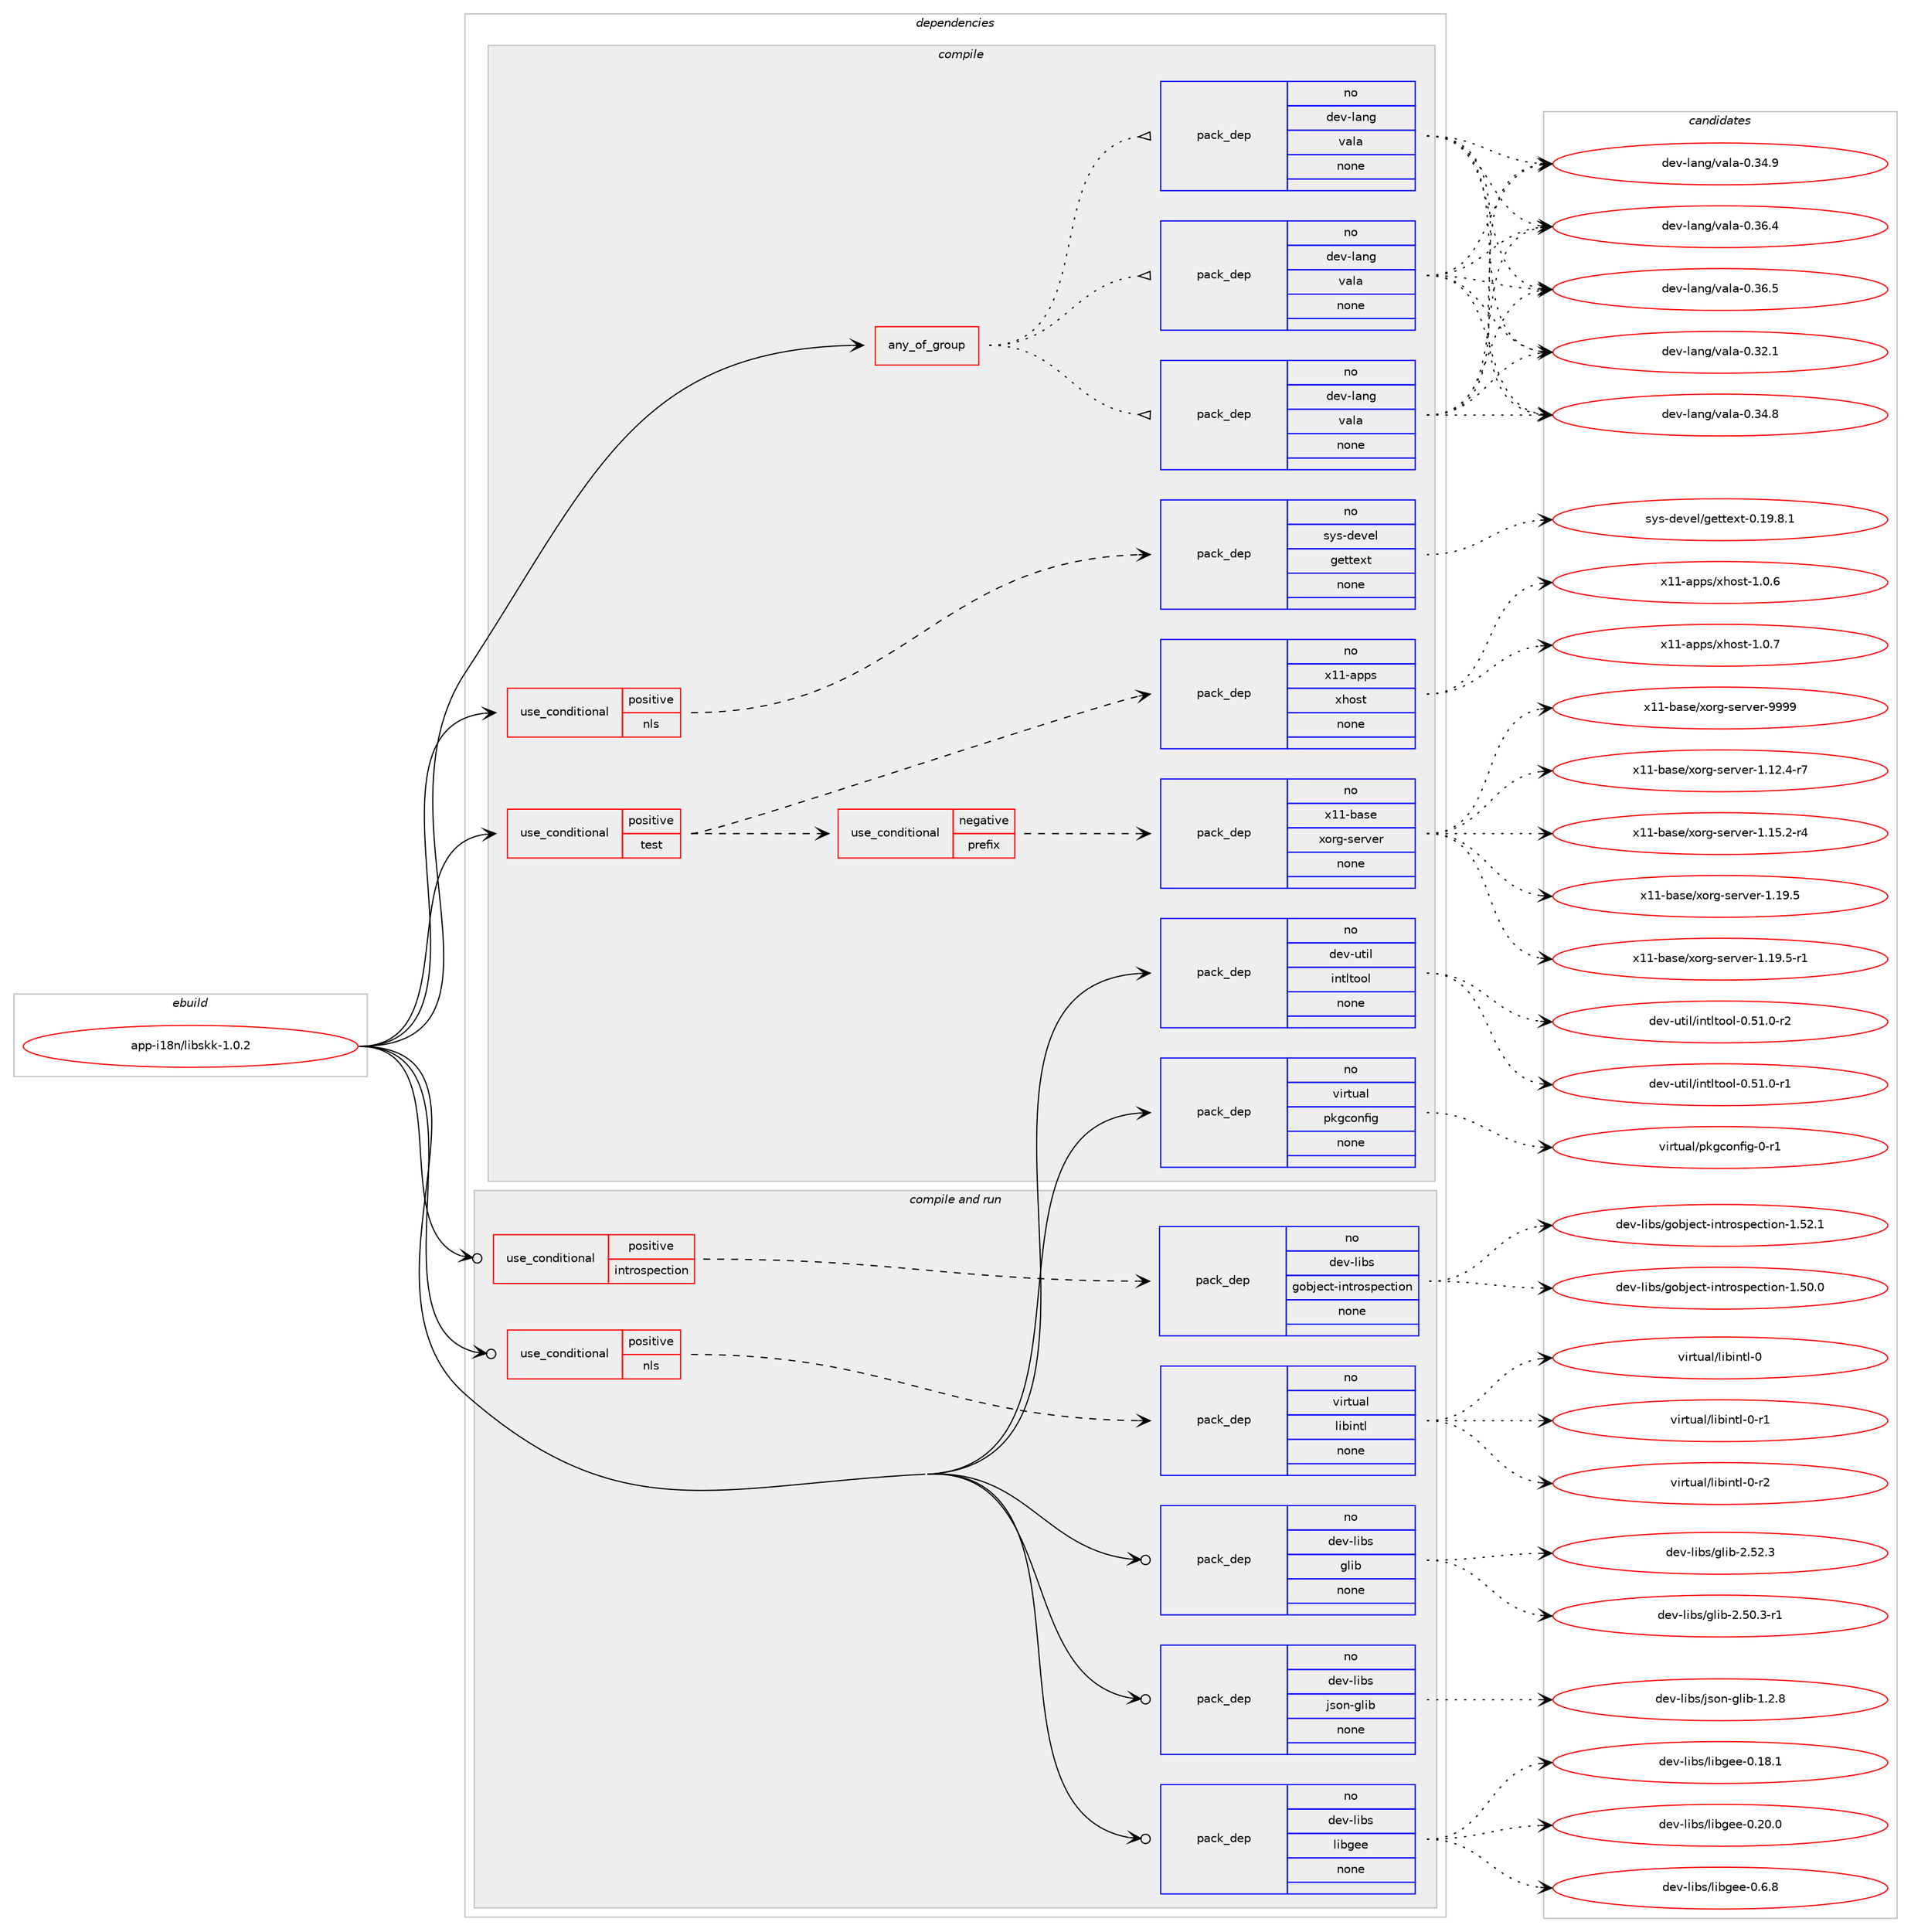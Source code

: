 digraph prolog {

# *************
# Graph options
# *************

newrank=true;
concentrate=true;
compound=true;
graph [rankdir=LR,fontname=Helvetica,fontsize=10,ranksep=1.5];#, ranksep=2.5, nodesep=0.2];
edge  [arrowhead=vee];
node  [fontname=Helvetica,fontsize=10];

# **********
# The ebuild
# **********

subgraph cluster_leftcol {
color=gray;
rank=same;
label=<<i>ebuild</i>>;
id [label="app-i18n/libskk-1.0.2", color=red, width=4, href="../app-i18n/libskk-1.0.2.svg"];
}

# ****************
# The dependencies
# ****************

subgraph cluster_midcol {
color=gray;
label=<<i>dependencies</i>>;
subgraph cluster_compile {
fillcolor="#eeeeee";
style=filled;
label=<<i>compile</i>>;
subgraph any660 {
dependency43252 [label=<<TABLE BORDER="0" CELLBORDER="1" CELLSPACING="0" CELLPADDING="4"><TR><TD CELLPADDING="10">any_of_group</TD></TR></TABLE>>, shape=none, color=red];subgraph pack30676 {
dependency43253 [label=<<TABLE BORDER="0" CELLBORDER="1" CELLSPACING="0" CELLPADDING="4" WIDTH="220"><TR><TD ROWSPAN="6" CELLPADDING="30">pack_dep</TD></TR><TR><TD WIDTH="110">no</TD></TR><TR><TD>dev-lang</TD></TR><TR><TD>vala</TD></TR><TR><TD>none</TD></TR><TR><TD></TD></TR></TABLE>>, shape=none, color=blue];
}
dependency43252:e -> dependency43253:w [weight=20,style="dotted",arrowhead="oinv"];
subgraph pack30677 {
dependency43254 [label=<<TABLE BORDER="0" CELLBORDER="1" CELLSPACING="0" CELLPADDING="4" WIDTH="220"><TR><TD ROWSPAN="6" CELLPADDING="30">pack_dep</TD></TR><TR><TD WIDTH="110">no</TD></TR><TR><TD>dev-lang</TD></TR><TR><TD>vala</TD></TR><TR><TD>none</TD></TR><TR><TD></TD></TR></TABLE>>, shape=none, color=blue];
}
dependency43252:e -> dependency43254:w [weight=20,style="dotted",arrowhead="oinv"];
subgraph pack30678 {
dependency43255 [label=<<TABLE BORDER="0" CELLBORDER="1" CELLSPACING="0" CELLPADDING="4" WIDTH="220"><TR><TD ROWSPAN="6" CELLPADDING="30">pack_dep</TD></TR><TR><TD WIDTH="110">no</TD></TR><TR><TD>dev-lang</TD></TR><TR><TD>vala</TD></TR><TR><TD>none</TD></TR><TR><TD></TD></TR></TABLE>>, shape=none, color=blue];
}
dependency43252:e -> dependency43255:w [weight=20,style="dotted",arrowhead="oinv"];
}
id:e -> dependency43252:w [weight=20,style="solid",arrowhead="vee"];
subgraph cond11896 {
dependency43256 [label=<<TABLE BORDER="0" CELLBORDER="1" CELLSPACING="0" CELLPADDING="4"><TR><TD ROWSPAN="3" CELLPADDING="10">use_conditional</TD></TR><TR><TD>positive</TD></TR><TR><TD>nls</TD></TR></TABLE>>, shape=none, color=red];
subgraph pack30679 {
dependency43257 [label=<<TABLE BORDER="0" CELLBORDER="1" CELLSPACING="0" CELLPADDING="4" WIDTH="220"><TR><TD ROWSPAN="6" CELLPADDING="30">pack_dep</TD></TR><TR><TD WIDTH="110">no</TD></TR><TR><TD>sys-devel</TD></TR><TR><TD>gettext</TD></TR><TR><TD>none</TD></TR><TR><TD></TD></TR></TABLE>>, shape=none, color=blue];
}
dependency43256:e -> dependency43257:w [weight=20,style="dashed",arrowhead="vee"];
}
id:e -> dependency43256:w [weight=20,style="solid",arrowhead="vee"];
subgraph cond11897 {
dependency43258 [label=<<TABLE BORDER="0" CELLBORDER="1" CELLSPACING="0" CELLPADDING="4"><TR><TD ROWSPAN="3" CELLPADDING="10">use_conditional</TD></TR><TR><TD>positive</TD></TR><TR><TD>test</TD></TR></TABLE>>, shape=none, color=red];
subgraph cond11898 {
dependency43259 [label=<<TABLE BORDER="0" CELLBORDER="1" CELLSPACING="0" CELLPADDING="4"><TR><TD ROWSPAN="3" CELLPADDING="10">use_conditional</TD></TR><TR><TD>negative</TD></TR><TR><TD>prefix</TD></TR></TABLE>>, shape=none, color=red];
subgraph pack30680 {
dependency43260 [label=<<TABLE BORDER="0" CELLBORDER="1" CELLSPACING="0" CELLPADDING="4" WIDTH="220"><TR><TD ROWSPAN="6" CELLPADDING="30">pack_dep</TD></TR><TR><TD WIDTH="110">no</TD></TR><TR><TD>x11-base</TD></TR><TR><TD>xorg-server</TD></TR><TR><TD>none</TD></TR><TR><TD></TD></TR></TABLE>>, shape=none, color=blue];
}
dependency43259:e -> dependency43260:w [weight=20,style="dashed",arrowhead="vee"];
}
dependency43258:e -> dependency43259:w [weight=20,style="dashed",arrowhead="vee"];
subgraph pack30681 {
dependency43261 [label=<<TABLE BORDER="0" CELLBORDER="1" CELLSPACING="0" CELLPADDING="4" WIDTH="220"><TR><TD ROWSPAN="6" CELLPADDING="30">pack_dep</TD></TR><TR><TD WIDTH="110">no</TD></TR><TR><TD>x11-apps</TD></TR><TR><TD>xhost</TD></TR><TR><TD>none</TD></TR><TR><TD></TD></TR></TABLE>>, shape=none, color=blue];
}
dependency43258:e -> dependency43261:w [weight=20,style="dashed",arrowhead="vee"];
}
id:e -> dependency43258:w [weight=20,style="solid",arrowhead="vee"];
subgraph pack30682 {
dependency43262 [label=<<TABLE BORDER="0" CELLBORDER="1" CELLSPACING="0" CELLPADDING="4" WIDTH="220"><TR><TD ROWSPAN="6" CELLPADDING="30">pack_dep</TD></TR><TR><TD WIDTH="110">no</TD></TR><TR><TD>dev-util</TD></TR><TR><TD>intltool</TD></TR><TR><TD>none</TD></TR><TR><TD></TD></TR></TABLE>>, shape=none, color=blue];
}
id:e -> dependency43262:w [weight=20,style="solid",arrowhead="vee"];
subgraph pack30683 {
dependency43263 [label=<<TABLE BORDER="0" CELLBORDER="1" CELLSPACING="0" CELLPADDING="4" WIDTH="220"><TR><TD ROWSPAN="6" CELLPADDING="30">pack_dep</TD></TR><TR><TD WIDTH="110">no</TD></TR><TR><TD>virtual</TD></TR><TR><TD>pkgconfig</TD></TR><TR><TD>none</TD></TR><TR><TD></TD></TR></TABLE>>, shape=none, color=blue];
}
id:e -> dependency43263:w [weight=20,style="solid",arrowhead="vee"];
}
subgraph cluster_compileandrun {
fillcolor="#eeeeee";
style=filled;
label=<<i>compile and run</i>>;
subgraph cond11899 {
dependency43264 [label=<<TABLE BORDER="0" CELLBORDER="1" CELLSPACING="0" CELLPADDING="4"><TR><TD ROWSPAN="3" CELLPADDING="10">use_conditional</TD></TR><TR><TD>positive</TD></TR><TR><TD>introspection</TD></TR></TABLE>>, shape=none, color=red];
subgraph pack30684 {
dependency43265 [label=<<TABLE BORDER="0" CELLBORDER="1" CELLSPACING="0" CELLPADDING="4" WIDTH="220"><TR><TD ROWSPAN="6" CELLPADDING="30">pack_dep</TD></TR><TR><TD WIDTH="110">no</TD></TR><TR><TD>dev-libs</TD></TR><TR><TD>gobject-introspection</TD></TR><TR><TD>none</TD></TR><TR><TD></TD></TR></TABLE>>, shape=none, color=blue];
}
dependency43264:e -> dependency43265:w [weight=20,style="dashed",arrowhead="vee"];
}
id:e -> dependency43264:w [weight=20,style="solid",arrowhead="odotvee"];
subgraph cond11900 {
dependency43266 [label=<<TABLE BORDER="0" CELLBORDER="1" CELLSPACING="0" CELLPADDING="4"><TR><TD ROWSPAN="3" CELLPADDING="10">use_conditional</TD></TR><TR><TD>positive</TD></TR><TR><TD>nls</TD></TR></TABLE>>, shape=none, color=red];
subgraph pack30685 {
dependency43267 [label=<<TABLE BORDER="0" CELLBORDER="1" CELLSPACING="0" CELLPADDING="4" WIDTH="220"><TR><TD ROWSPAN="6" CELLPADDING="30">pack_dep</TD></TR><TR><TD WIDTH="110">no</TD></TR><TR><TD>virtual</TD></TR><TR><TD>libintl</TD></TR><TR><TD>none</TD></TR><TR><TD></TD></TR></TABLE>>, shape=none, color=blue];
}
dependency43266:e -> dependency43267:w [weight=20,style="dashed",arrowhead="vee"];
}
id:e -> dependency43266:w [weight=20,style="solid",arrowhead="odotvee"];
subgraph pack30686 {
dependency43268 [label=<<TABLE BORDER="0" CELLBORDER="1" CELLSPACING="0" CELLPADDING="4" WIDTH="220"><TR><TD ROWSPAN="6" CELLPADDING="30">pack_dep</TD></TR><TR><TD WIDTH="110">no</TD></TR><TR><TD>dev-libs</TD></TR><TR><TD>glib</TD></TR><TR><TD>none</TD></TR><TR><TD></TD></TR></TABLE>>, shape=none, color=blue];
}
id:e -> dependency43268:w [weight=20,style="solid",arrowhead="odotvee"];
subgraph pack30687 {
dependency43269 [label=<<TABLE BORDER="0" CELLBORDER="1" CELLSPACING="0" CELLPADDING="4" WIDTH="220"><TR><TD ROWSPAN="6" CELLPADDING="30">pack_dep</TD></TR><TR><TD WIDTH="110">no</TD></TR><TR><TD>dev-libs</TD></TR><TR><TD>json-glib</TD></TR><TR><TD>none</TD></TR><TR><TD></TD></TR></TABLE>>, shape=none, color=blue];
}
id:e -> dependency43269:w [weight=20,style="solid",arrowhead="odotvee"];
subgraph pack30688 {
dependency43270 [label=<<TABLE BORDER="0" CELLBORDER="1" CELLSPACING="0" CELLPADDING="4" WIDTH="220"><TR><TD ROWSPAN="6" CELLPADDING="30">pack_dep</TD></TR><TR><TD WIDTH="110">no</TD></TR><TR><TD>dev-libs</TD></TR><TR><TD>libgee</TD></TR><TR><TD>none</TD></TR><TR><TD></TD></TR></TABLE>>, shape=none, color=blue];
}
id:e -> dependency43270:w [weight=20,style="solid",arrowhead="odotvee"];
}
subgraph cluster_run {
fillcolor="#eeeeee";
style=filled;
label=<<i>run</i>>;
}
}

# **************
# The candidates
# **************

subgraph cluster_choices {
rank=same;
color=gray;
label=<<i>candidates</i>>;

subgraph choice30676 {
color=black;
nodesep=1;
choice100101118451089711010347118971089745484651504649 [label="dev-lang/vala-0.32.1", color=red, width=4,href="../dev-lang/vala-0.32.1.svg"];
choice100101118451089711010347118971089745484651524656 [label="dev-lang/vala-0.34.8", color=red, width=4,href="../dev-lang/vala-0.34.8.svg"];
choice100101118451089711010347118971089745484651524657 [label="dev-lang/vala-0.34.9", color=red, width=4,href="../dev-lang/vala-0.34.9.svg"];
choice100101118451089711010347118971089745484651544652 [label="dev-lang/vala-0.36.4", color=red, width=4,href="../dev-lang/vala-0.36.4.svg"];
choice100101118451089711010347118971089745484651544653 [label="dev-lang/vala-0.36.5", color=red, width=4,href="../dev-lang/vala-0.36.5.svg"];
dependency43253:e -> choice100101118451089711010347118971089745484651504649:w [style=dotted,weight="100"];
dependency43253:e -> choice100101118451089711010347118971089745484651524656:w [style=dotted,weight="100"];
dependency43253:e -> choice100101118451089711010347118971089745484651524657:w [style=dotted,weight="100"];
dependency43253:e -> choice100101118451089711010347118971089745484651544652:w [style=dotted,weight="100"];
dependency43253:e -> choice100101118451089711010347118971089745484651544653:w [style=dotted,weight="100"];
}
subgraph choice30677 {
color=black;
nodesep=1;
choice100101118451089711010347118971089745484651504649 [label="dev-lang/vala-0.32.1", color=red, width=4,href="../dev-lang/vala-0.32.1.svg"];
choice100101118451089711010347118971089745484651524656 [label="dev-lang/vala-0.34.8", color=red, width=4,href="../dev-lang/vala-0.34.8.svg"];
choice100101118451089711010347118971089745484651524657 [label="dev-lang/vala-0.34.9", color=red, width=4,href="../dev-lang/vala-0.34.9.svg"];
choice100101118451089711010347118971089745484651544652 [label="dev-lang/vala-0.36.4", color=red, width=4,href="../dev-lang/vala-0.36.4.svg"];
choice100101118451089711010347118971089745484651544653 [label="dev-lang/vala-0.36.5", color=red, width=4,href="../dev-lang/vala-0.36.5.svg"];
dependency43254:e -> choice100101118451089711010347118971089745484651504649:w [style=dotted,weight="100"];
dependency43254:e -> choice100101118451089711010347118971089745484651524656:w [style=dotted,weight="100"];
dependency43254:e -> choice100101118451089711010347118971089745484651524657:w [style=dotted,weight="100"];
dependency43254:e -> choice100101118451089711010347118971089745484651544652:w [style=dotted,weight="100"];
dependency43254:e -> choice100101118451089711010347118971089745484651544653:w [style=dotted,weight="100"];
}
subgraph choice30678 {
color=black;
nodesep=1;
choice100101118451089711010347118971089745484651504649 [label="dev-lang/vala-0.32.1", color=red, width=4,href="../dev-lang/vala-0.32.1.svg"];
choice100101118451089711010347118971089745484651524656 [label="dev-lang/vala-0.34.8", color=red, width=4,href="../dev-lang/vala-0.34.8.svg"];
choice100101118451089711010347118971089745484651524657 [label="dev-lang/vala-0.34.9", color=red, width=4,href="../dev-lang/vala-0.34.9.svg"];
choice100101118451089711010347118971089745484651544652 [label="dev-lang/vala-0.36.4", color=red, width=4,href="../dev-lang/vala-0.36.4.svg"];
choice100101118451089711010347118971089745484651544653 [label="dev-lang/vala-0.36.5", color=red, width=4,href="../dev-lang/vala-0.36.5.svg"];
dependency43255:e -> choice100101118451089711010347118971089745484651504649:w [style=dotted,weight="100"];
dependency43255:e -> choice100101118451089711010347118971089745484651524656:w [style=dotted,weight="100"];
dependency43255:e -> choice100101118451089711010347118971089745484651524657:w [style=dotted,weight="100"];
dependency43255:e -> choice100101118451089711010347118971089745484651544652:w [style=dotted,weight="100"];
dependency43255:e -> choice100101118451089711010347118971089745484651544653:w [style=dotted,weight="100"];
}
subgraph choice30679 {
color=black;
nodesep=1;
choice1151211154510010111810110847103101116116101120116454846495746564649 [label="sys-devel/gettext-0.19.8.1", color=red, width=4,href="../sys-devel/gettext-0.19.8.1.svg"];
dependency43257:e -> choice1151211154510010111810110847103101116116101120116454846495746564649:w [style=dotted,weight="100"];
}
subgraph choice30680 {
color=black;
nodesep=1;
choice12049494598971151014712011111410345115101114118101114454946495046524511455 [label="x11-base/xorg-server-1.12.4-r7", color=red, width=4,href="../x11-base/xorg-server-1.12.4-r7.svg"];
choice12049494598971151014712011111410345115101114118101114454946495346504511452 [label="x11-base/xorg-server-1.15.2-r4", color=red, width=4,href="../x11-base/xorg-server-1.15.2-r4.svg"];
choice1204949459897115101471201111141034511510111411810111445494649574653 [label="x11-base/xorg-server-1.19.5", color=red, width=4,href="../x11-base/xorg-server-1.19.5.svg"];
choice12049494598971151014712011111410345115101114118101114454946495746534511449 [label="x11-base/xorg-server-1.19.5-r1", color=red, width=4,href="../x11-base/xorg-server-1.19.5-r1.svg"];
choice120494945989711510147120111114103451151011141181011144557575757 [label="x11-base/xorg-server-9999", color=red, width=4,href="../x11-base/xorg-server-9999.svg"];
dependency43260:e -> choice12049494598971151014712011111410345115101114118101114454946495046524511455:w [style=dotted,weight="100"];
dependency43260:e -> choice12049494598971151014712011111410345115101114118101114454946495346504511452:w [style=dotted,weight="100"];
dependency43260:e -> choice1204949459897115101471201111141034511510111411810111445494649574653:w [style=dotted,weight="100"];
dependency43260:e -> choice12049494598971151014712011111410345115101114118101114454946495746534511449:w [style=dotted,weight="100"];
dependency43260:e -> choice120494945989711510147120111114103451151011141181011144557575757:w [style=dotted,weight="100"];
}
subgraph choice30681 {
color=black;
nodesep=1;
choice1204949459711211211547120104111115116454946484654 [label="x11-apps/xhost-1.0.6", color=red, width=4,href="../x11-apps/xhost-1.0.6.svg"];
choice1204949459711211211547120104111115116454946484655 [label="x11-apps/xhost-1.0.7", color=red, width=4,href="../x11-apps/xhost-1.0.7.svg"];
dependency43261:e -> choice1204949459711211211547120104111115116454946484654:w [style=dotted,weight="100"];
dependency43261:e -> choice1204949459711211211547120104111115116454946484655:w [style=dotted,weight="100"];
}
subgraph choice30682 {
color=black;
nodesep=1;
choice1001011184511711610510847105110116108116111111108454846534946484511449 [label="dev-util/intltool-0.51.0-r1", color=red, width=4,href="../dev-util/intltool-0.51.0-r1.svg"];
choice1001011184511711610510847105110116108116111111108454846534946484511450 [label="dev-util/intltool-0.51.0-r2", color=red, width=4,href="../dev-util/intltool-0.51.0-r2.svg"];
dependency43262:e -> choice1001011184511711610510847105110116108116111111108454846534946484511449:w [style=dotted,weight="100"];
dependency43262:e -> choice1001011184511711610510847105110116108116111111108454846534946484511450:w [style=dotted,weight="100"];
}
subgraph choice30683 {
color=black;
nodesep=1;
choice11810511411611797108471121071039911111010210510345484511449 [label="virtual/pkgconfig-0-r1", color=red, width=4,href="../virtual/pkgconfig-0-r1.svg"];
dependency43263:e -> choice11810511411611797108471121071039911111010210510345484511449:w [style=dotted,weight="100"];
}
subgraph choice30684 {
color=black;
nodesep=1;
choice1001011184510810598115471031119810610199116451051101161141111151121019911610511111045494653484648 [label="dev-libs/gobject-introspection-1.50.0", color=red, width=4,href="../dev-libs/gobject-introspection-1.50.0.svg"];
choice1001011184510810598115471031119810610199116451051101161141111151121019911610511111045494653504649 [label="dev-libs/gobject-introspection-1.52.1", color=red, width=4,href="../dev-libs/gobject-introspection-1.52.1.svg"];
dependency43265:e -> choice1001011184510810598115471031119810610199116451051101161141111151121019911610511111045494653484648:w [style=dotted,weight="100"];
dependency43265:e -> choice1001011184510810598115471031119810610199116451051101161141111151121019911610511111045494653504649:w [style=dotted,weight="100"];
}
subgraph choice30685 {
color=black;
nodesep=1;
choice1181051141161179710847108105981051101161084548 [label="virtual/libintl-0", color=red, width=4,href="../virtual/libintl-0.svg"];
choice11810511411611797108471081059810511011610845484511449 [label="virtual/libintl-0-r1", color=red, width=4,href="../virtual/libintl-0-r1.svg"];
choice11810511411611797108471081059810511011610845484511450 [label="virtual/libintl-0-r2", color=red, width=4,href="../virtual/libintl-0-r2.svg"];
dependency43267:e -> choice1181051141161179710847108105981051101161084548:w [style=dotted,weight="100"];
dependency43267:e -> choice11810511411611797108471081059810511011610845484511449:w [style=dotted,weight="100"];
dependency43267:e -> choice11810511411611797108471081059810511011610845484511450:w [style=dotted,weight="100"];
}
subgraph choice30686 {
color=black;
nodesep=1;
choice10010111845108105981154710310810598455046534846514511449 [label="dev-libs/glib-2.50.3-r1", color=red, width=4,href="../dev-libs/glib-2.50.3-r1.svg"];
choice1001011184510810598115471031081059845504653504651 [label="dev-libs/glib-2.52.3", color=red, width=4,href="../dev-libs/glib-2.52.3.svg"];
dependency43268:e -> choice10010111845108105981154710310810598455046534846514511449:w [style=dotted,weight="100"];
dependency43268:e -> choice1001011184510810598115471031081059845504653504651:w [style=dotted,weight="100"];
}
subgraph choice30687 {
color=black;
nodesep=1;
choice1001011184510810598115471061151111104510310810598454946504656 [label="dev-libs/json-glib-1.2.8", color=red, width=4,href="../dev-libs/json-glib-1.2.8.svg"];
dependency43269:e -> choice1001011184510810598115471061151111104510310810598454946504656:w [style=dotted,weight="100"];
}
subgraph choice30688 {
color=black;
nodesep=1;
choice1001011184510810598115471081059810310110145484649564649 [label="dev-libs/libgee-0.18.1", color=red, width=4,href="../dev-libs/libgee-0.18.1.svg"];
choice1001011184510810598115471081059810310110145484650484648 [label="dev-libs/libgee-0.20.0", color=red, width=4,href="../dev-libs/libgee-0.20.0.svg"];
choice10010111845108105981154710810598103101101454846544656 [label="dev-libs/libgee-0.6.8", color=red, width=4,href="../dev-libs/libgee-0.6.8.svg"];
dependency43270:e -> choice1001011184510810598115471081059810310110145484649564649:w [style=dotted,weight="100"];
dependency43270:e -> choice1001011184510810598115471081059810310110145484650484648:w [style=dotted,weight="100"];
dependency43270:e -> choice10010111845108105981154710810598103101101454846544656:w [style=dotted,weight="100"];
}
}

}
